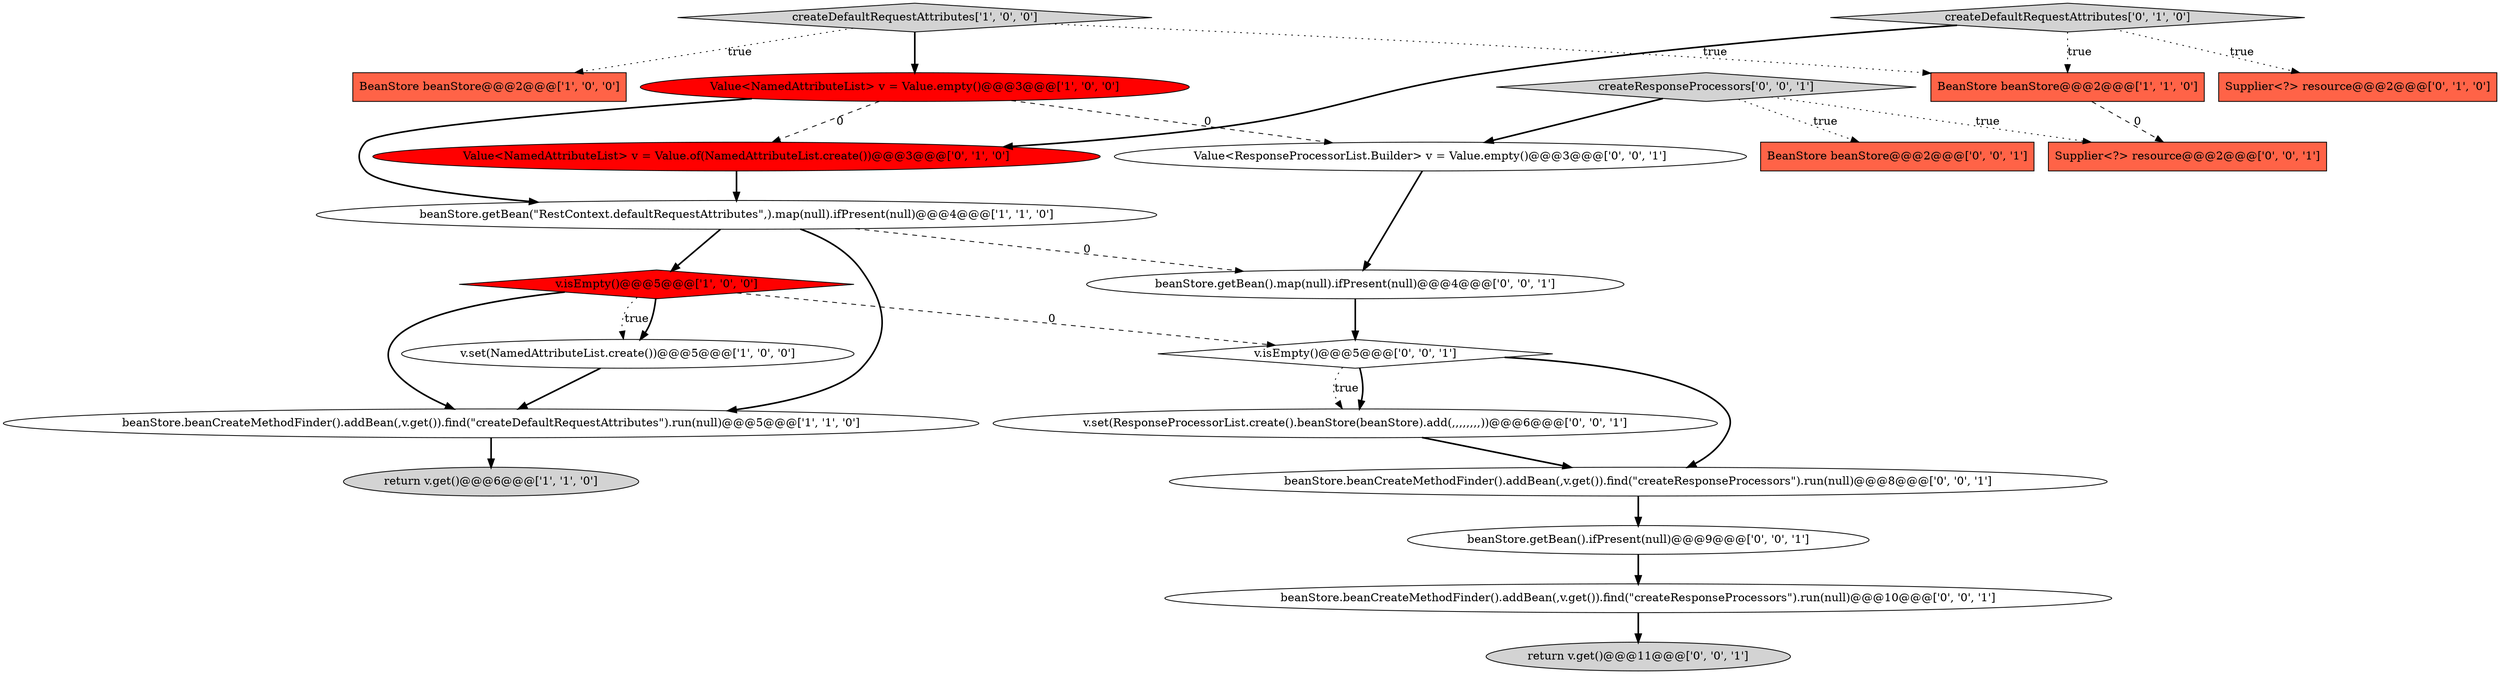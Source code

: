 digraph {
21 [style = filled, label = "v.isEmpty()@@@5@@@['0', '0', '1']", fillcolor = white, shape = diamond image = "AAA0AAABBB3BBB"];
10 [style = filled, label = "Value<NamedAttributeList> v = Value.of(NamedAttributeList.create())@@@3@@@['0', '1', '0']", fillcolor = red, shape = ellipse image = "AAA1AAABBB2BBB"];
7 [style = filled, label = "beanStore.beanCreateMethodFinder().addBean(,v.get()).find(\"createDefaultRequestAttributes\").run(null)@@@5@@@['1', '1', '0']", fillcolor = white, shape = ellipse image = "AAA0AAABBB1BBB"];
8 [style = filled, label = "BeanStore beanStore@@@2@@@['1', '1', '0']", fillcolor = tomato, shape = box image = "AAA0AAABBB1BBB"];
15 [style = filled, label = "Value<ResponseProcessorList.Builder> v = Value.empty()@@@3@@@['0', '0', '1']", fillcolor = white, shape = ellipse image = "AAA0AAABBB3BBB"];
16 [style = filled, label = "beanStore.beanCreateMethodFinder().addBean(,v.get()).find(\"createResponseProcessors\").run(null)@@@8@@@['0', '0', '1']", fillcolor = white, shape = ellipse image = "AAA0AAABBB3BBB"];
1 [style = filled, label = "v.set(NamedAttributeList.create())@@@5@@@['1', '0', '0']", fillcolor = white, shape = ellipse image = "AAA0AAABBB1BBB"];
22 [style = filled, label = "return v.get()@@@11@@@['0', '0', '1']", fillcolor = lightgray, shape = ellipse image = "AAA0AAABBB3BBB"];
4 [style = filled, label = "BeanStore beanStore@@@2@@@['1', '0', '0']", fillcolor = tomato, shape = box image = "AAA0AAABBB1BBB"];
3 [style = filled, label = "createDefaultRequestAttributes['1', '0', '0']", fillcolor = lightgray, shape = diamond image = "AAA0AAABBB1BBB"];
20 [style = filled, label = "beanStore.getBean().ifPresent(null)@@@9@@@['0', '0', '1']", fillcolor = white, shape = ellipse image = "AAA0AAABBB3BBB"];
18 [style = filled, label = "beanStore.getBean().map(null).ifPresent(null)@@@4@@@['0', '0', '1']", fillcolor = white, shape = ellipse image = "AAA0AAABBB3BBB"];
2 [style = filled, label = "return v.get()@@@6@@@['1', '1', '0']", fillcolor = lightgray, shape = ellipse image = "AAA0AAABBB1BBB"];
9 [style = filled, label = "createDefaultRequestAttributes['0', '1', '0']", fillcolor = lightgray, shape = diamond image = "AAA0AAABBB2BBB"];
14 [style = filled, label = "beanStore.beanCreateMethodFinder().addBean(,v.get()).find(\"createResponseProcessors\").run(null)@@@10@@@['0', '0', '1']", fillcolor = white, shape = ellipse image = "AAA0AAABBB3BBB"];
17 [style = filled, label = "createResponseProcessors['0', '0', '1']", fillcolor = lightgray, shape = diamond image = "AAA0AAABBB3BBB"];
0 [style = filled, label = "Value<NamedAttributeList> v = Value.empty()@@@3@@@['1', '0', '0']", fillcolor = red, shape = ellipse image = "AAA1AAABBB1BBB"];
13 [style = filled, label = "Supplier<?> resource@@@2@@@['0', '0', '1']", fillcolor = tomato, shape = box image = "AAA0AAABBB3BBB"];
19 [style = filled, label = "v.set(ResponseProcessorList.create().beanStore(beanStore).add(,,,,,,,,))@@@6@@@['0', '0', '1']", fillcolor = white, shape = ellipse image = "AAA0AAABBB3BBB"];
6 [style = filled, label = "v.isEmpty()@@@5@@@['1', '0', '0']", fillcolor = red, shape = diamond image = "AAA1AAABBB1BBB"];
11 [style = filled, label = "Supplier<?> resource@@@2@@@['0', '1', '0']", fillcolor = tomato, shape = box image = "AAA0AAABBB2BBB"];
5 [style = filled, label = "beanStore.getBean(\"RestContext.defaultRequestAttributes\",).map(null).ifPresent(null)@@@4@@@['1', '1', '0']", fillcolor = white, shape = ellipse image = "AAA0AAABBB1BBB"];
12 [style = filled, label = "BeanStore beanStore@@@2@@@['0', '0', '1']", fillcolor = tomato, shape = box image = "AAA0AAABBB3BBB"];
6->21 [style = dashed, label="0"];
21->19 [style = bold, label=""];
9->11 [style = dotted, label="true"];
6->1 [style = dotted, label="true"];
14->22 [style = bold, label=""];
3->4 [style = dotted, label="true"];
0->15 [style = dashed, label="0"];
20->14 [style = bold, label=""];
9->10 [style = bold, label=""];
5->18 [style = dashed, label="0"];
1->7 [style = bold, label=""];
15->18 [style = bold, label=""];
0->10 [style = dashed, label="0"];
3->0 [style = bold, label=""];
19->16 [style = bold, label=""];
8->13 [style = dashed, label="0"];
9->8 [style = dotted, label="true"];
6->1 [style = bold, label=""];
10->5 [style = bold, label=""];
5->6 [style = bold, label=""];
17->12 [style = dotted, label="true"];
7->2 [style = bold, label=""];
21->19 [style = dotted, label="true"];
17->15 [style = bold, label=""];
21->16 [style = bold, label=""];
5->7 [style = bold, label=""];
18->21 [style = bold, label=""];
6->7 [style = bold, label=""];
3->8 [style = dotted, label="true"];
16->20 [style = bold, label=""];
17->13 [style = dotted, label="true"];
0->5 [style = bold, label=""];
}
